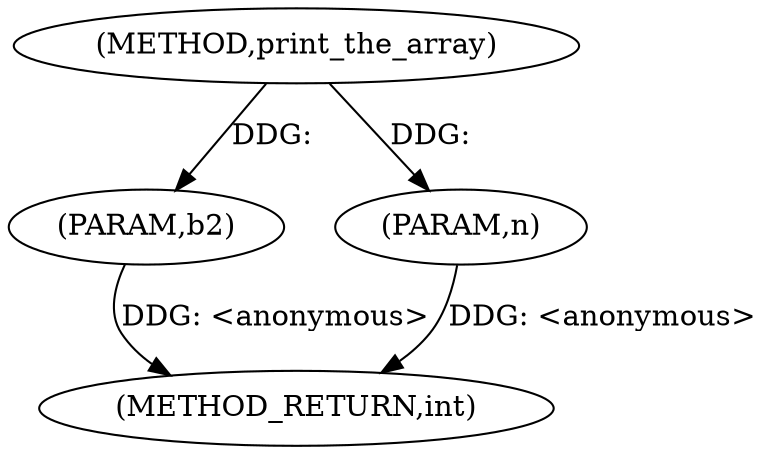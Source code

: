 digraph "print_the_array" {  
"1000131" [label = "(METHOD,print_the_array)" ]
"1000135" [label = "(METHOD_RETURN,int)" ]
"1000132" [label = "(PARAM,b2)" ]
"1000133" [label = "(PARAM,n)" ]
  "1000132" -> "1000135"  [ label = "DDG: <anonymous>"] 
  "1000133" -> "1000135"  [ label = "DDG: <anonymous>"] 
  "1000131" -> "1000132"  [ label = "DDG: "] 
  "1000131" -> "1000133"  [ label = "DDG: "] 
}
